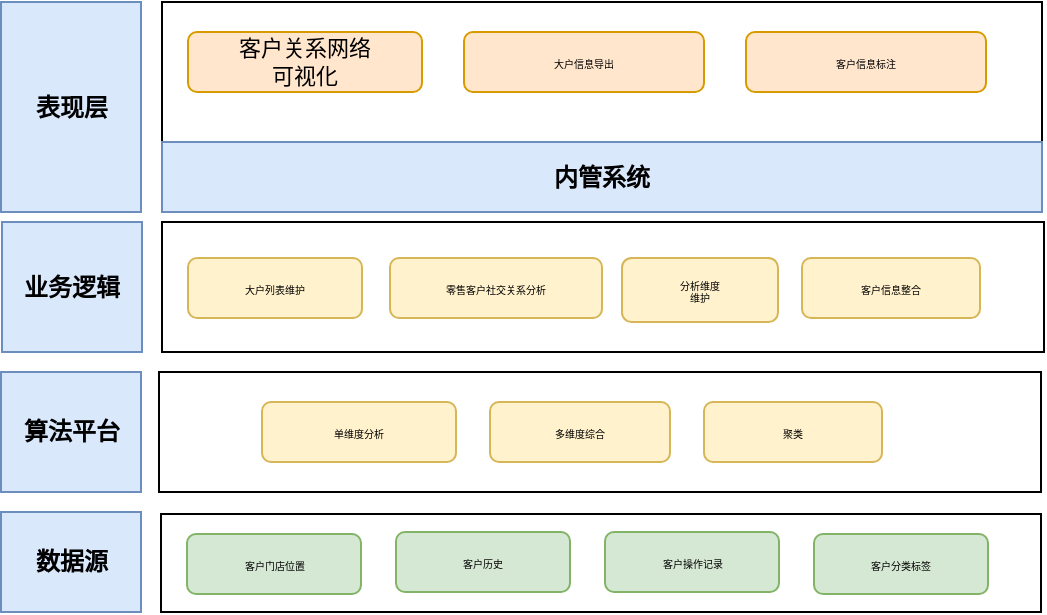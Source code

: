 <mxfile version="12.4.3" type="github" pages="1">
  <diagram id="0qXy8Reg5hbOZOl-131f" name="Page-1">
    <mxGraphModel dx="1761" dy="464" grid="1" gridSize="10" guides="1" tooltips="1" connect="1" arrows="1" fold="1" page="1" pageScale="1" pageWidth="827" pageHeight="1169" math="0" shadow="0">
      <root>
        <mxCell id="0"/>
        <mxCell id="1" parent="0"/>
        <mxCell id="oRpRngnGORwK8TL-fAgR-2" value="" style="rounded=0;whiteSpace=wrap;html=1;fontSize=9;" parent="1" vertex="1">
          <mxGeometry x="79.5" y="476" width="440" height="49" as="geometry"/>
        </mxCell>
        <mxCell id="oRpRngnGORwK8TL-fAgR-4" value="" style="rounded=0;whiteSpace=wrap;html=1;fontSize=9;" parent="1" vertex="1">
          <mxGeometry x="80" y="220" width="440" height="70" as="geometry"/>
        </mxCell>
        <mxCell id="oRpRngnGORwK8TL-fAgR-6" value="表现层" style="rounded=0;whiteSpace=wrap;html=1;fillColor=#dae8fc;strokeColor=#6c8ebf;fontStyle=1" parent="1" vertex="1">
          <mxGeometry x="-0.5" y="220" width="70" height="105" as="geometry"/>
        </mxCell>
        <mxCell id="oRpRngnGORwK8TL-fAgR-7" value="数据源" style="rounded=0;whiteSpace=wrap;html=1;fillColor=#dae8fc;strokeColor=#6c8ebf;fontStyle=1" parent="1" vertex="1">
          <mxGeometry x="-0.5" y="475" width="70" height="50" as="geometry"/>
        </mxCell>
        <mxCell id="oRpRngnGORwK8TL-fAgR-9" value="大户信息导出" style="rounded=1;whiteSpace=wrap;html=1;fillColor=#ffe6cc;strokeColor=#d79b00;fontSize=5;" parent="1" vertex="1">
          <mxGeometry x="231" y="235" width="120" height="30" as="geometry"/>
        </mxCell>
        <mxCell id="oRpRngnGORwK8TL-fAgR-10" value="&lt;span style=&quot;font-size: 11px&quot;&gt;客户关系网络&lt;br&gt;可视化&lt;br&gt;&lt;/span&gt;" style="rounded=1;whiteSpace=wrap;html=1;fillColor=#ffe6cc;strokeColor=#d79b00;fontSize=5;" parent="1" vertex="1">
          <mxGeometry x="93" y="235" width="117" height="30" as="geometry"/>
        </mxCell>
        <mxCell id="oRpRngnGORwK8TL-fAgR-13" value="客户信息标注" style="rounded=1;whiteSpace=wrap;html=1;fillColor=#ffe6cc;strokeColor=#d79b00;fontSize=5;" parent="1" vertex="1">
          <mxGeometry x="372" y="235" width="120" height="30" as="geometry"/>
        </mxCell>
        <mxCell id="oRpRngnGORwK8TL-fAgR-29" value="算法平台" style="rounded=0;whiteSpace=wrap;html=1;fillColor=#dae8fc;strokeColor=#6c8ebf;fontStyle=1" parent="1" vertex="1">
          <mxGeometry x="-0.5" y="405" width="70" height="60" as="geometry"/>
        </mxCell>
        <mxCell id="oRpRngnGORwK8TL-fAgR-30" value="" style="rounded=0;whiteSpace=wrap;html=1;fontSize=9;" parent="1" vertex="1">
          <mxGeometry x="78.5" y="405" width="441" height="60" as="geometry"/>
        </mxCell>
        <mxCell id="oRpRngnGORwK8TL-fAgR-31" value="单维度分析" style="rounded=1;whiteSpace=wrap;html=1;fillColor=#fff2cc;strokeColor=#d6b656;fontSize=5;" parent="1" vertex="1">
          <mxGeometry x="130" y="420" width="97" height="30" as="geometry"/>
        </mxCell>
        <mxCell id="oRpRngnGORwK8TL-fAgR-32" value="聚类" style="rounded=1;whiteSpace=wrap;html=1;fillColor=#fff2cc;strokeColor=#d6b656;fontSize=5;" parent="1" vertex="1">
          <mxGeometry x="351" y="420" width="89" height="30" as="geometry"/>
        </mxCell>
        <mxCell id="oRpRngnGORwK8TL-fAgR-33" value="多维度综合" style="rounded=1;whiteSpace=wrap;html=1;fillColor=#fff2cc;strokeColor=#d6b656;fontSize=5;" parent="1" vertex="1">
          <mxGeometry x="244" y="420" width="90" height="30" as="geometry"/>
        </mxCell>
        <mxCell id="oRpRngnGORwK8TL-fAgR-41" value="业务逻辑" style="rounded=0;whiteSpace=wrap;html=1;fillColor=#dae8fc;strokeColor=#6c8ebf;fontStyle=1" parent="1" vertex="1">
          <mxGeometry y="330" width="70" height="65" as="geometry"/>
        </mxCell>
        <mxCell id="oRpRngnGORwK8TL-fAgR-42" value="" style="rounded=0;whiteSpace=wrap;html=1;" parent="1" vertex="1">
          <mxGeometry x="80" y="330" width="441" height="65" as="geometry"/>
        </mxCell>
        <mxCell id="oRpRngnGORwK8TL-fAgR-45" value="大户列表维护" style="rounded=1;whiteSpace=wrap;html=1;fillColor=#fff2cc;strokeColor=#d6b656;fontSize=5;" parent="1" vertex="1">
          <mxGeometry x="93" y="348" width="87" height="30" as="geometry"/>
        </mxCell>
        <mxCell id="oRpRngnGORwK8TL-fAgR-50" value="零售客户社交关系分析" style="rounded=1;whiteSpace=wrap;html=1;fillColor=#fff2cc;strokeColor=#d6b656;fontSize=5;" parent="1" vertex="1">
          <mxGeometry x="194" y="348" width="106" height="30" as="geometry"/>
        </mxCell>
        <mxCell id="oRpRngnGORwK8TL-fAgR-55" value="客户门店位置" style="rounded=1;whiteSpace=wrap;html=1;fillColor=#d5e8d4;strokeColor=#82b366;fontSize=5;" parent="1" vertex="1">
          <mxGeometry x="92.5" y="486" width="87" height="30" as="geometry"/>
        </mxCell>
        <mxCell id="oRpRngnGORwK8TL-fAgR-56" value="客户历史" style="rounded=1;whiteSpace=wrap;html=1;fillColor=#d5e8d4;strokeColor=#82b366;fontSize=5;" parent="1" vertex="1">
          <mxGeometry x="197" y="485" width="87" height="30" as="geometry"/>
        </mxCell>
        <mxCell id="oRpRngnGORwK8TL-fAgR-57" value="客户操作记录" style="rounded=1;whiteSpace=wrap;html=1;fillColor=#d5e8d4;strokeColor=#82b366;fontSize=5;" parent="1" vertex="1">
          <mxGeometry x="301.5" y="485" width="87" height="30" as="geometry"/>
        </mxCell>
        <mxCell id="oRpRngnGORwK8TL-fAgR-58" value="客户分类标签" style="rounded=1;whiteSpace=wrap;html=1;fillColor=#d5e8d4;strokeColor=#82b366;fontSize=5;" parent="1" vertex="1">
          <mxGeometry x="406" y="486" width="87" height="30" as="geometry"/>
        </mxCell>
        <mxCell id="oRpRngnGORwK8TL-fAgR-60" value="分析维度&lt;br&gt;维护" style="rounded=1;whiteSpace=wrap;html=1;fillColor=#fff2cc;strokeColor=#d6b656;fontSize=5;" parent="1" vertex="1">
          <mxGeometry x="310" y="348" width="78" height="32" as="geometry"/>
        </mxCell>
        <mxCell id="oRpRngnGORwK8TL-fAgR-61" value="客户信息整合" style="rounded=1;whiteSpace=wrap;html=1;fillColor=#fff2cc;strokeColor=#d6b656;fontSize=5;" parent="1" vertex="1">
          <mxGeometry x="400" y="348" width="89" height="30" as="geometry"/>
        </mxCell>
        <mxCell id="fEOjPpR1VwwC_F3uVTrE-1" value="内管系统" style="rounded=0;whiteSpace=wrap;html=1;fillColor=#dae8fc;strokeColor=#6c8ebf;fontStyle=1" parent="1" vertex="1">
          <mxGeometry x="80" y="290" width="440" height="35" as="geometry"/>
        </mxCell>
      </root>
    </mxGraphModel>
  </diagram>
</mxfile>
